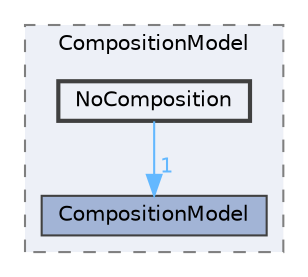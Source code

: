 digraph "src/lagrangian/intermediate/submodels/Reacting/CompositionModel/NoComposition"
{
 // LATEX_PDF_SIZE
  bgcolor="transparent";
  edge [fontname=Helvetica,fontsize=10,labelfontname=Helvetica,labelfontsize=10];
  node [fontname=Helvetica,fontsize=10,shape=box,height=0.2,width=0.4];
  compound=true
  subgraph clusterdir_16f5845c09f6ad6ed2ac566840149531 {
    graph [ bgcolor="#edf0f7", pencolor="grey50", label="CompositionModel", fontname=Helvetica,fontsize=10 style="filled,dashed", URL="dir_16f5845c09f6ad6ed2ac566840149531.html",tooltip=""]
  dir_b0804e603a100977b4a8ff0dccfa84da [label="CompositionModel", fillcolor="#a2b4d6", color="grey25", style="filled", URL="dir_b0804e603a100977b4a8ff0dccfa84da.html",tooltip=""];
  dir_1a362fba61bee0944c9968719757c586 [label="NoComposition", fillcolor="#edf0f7", color="grey25", style="filled,bold", URL="dir_1a362fba61bee0944c9968719757c586.html",tooltip=""];
  }
  dir_1a362fba61bee0944c9968719757c586->dir_b0804e603a100977b4a8ff0dccfa84da [headlabel="1", labeldistance=1.5 headhref="dir_002542_000584.html" href="dir_002542_000584.html" color="steelblue1" fontcolor="steelblue1"];
}
